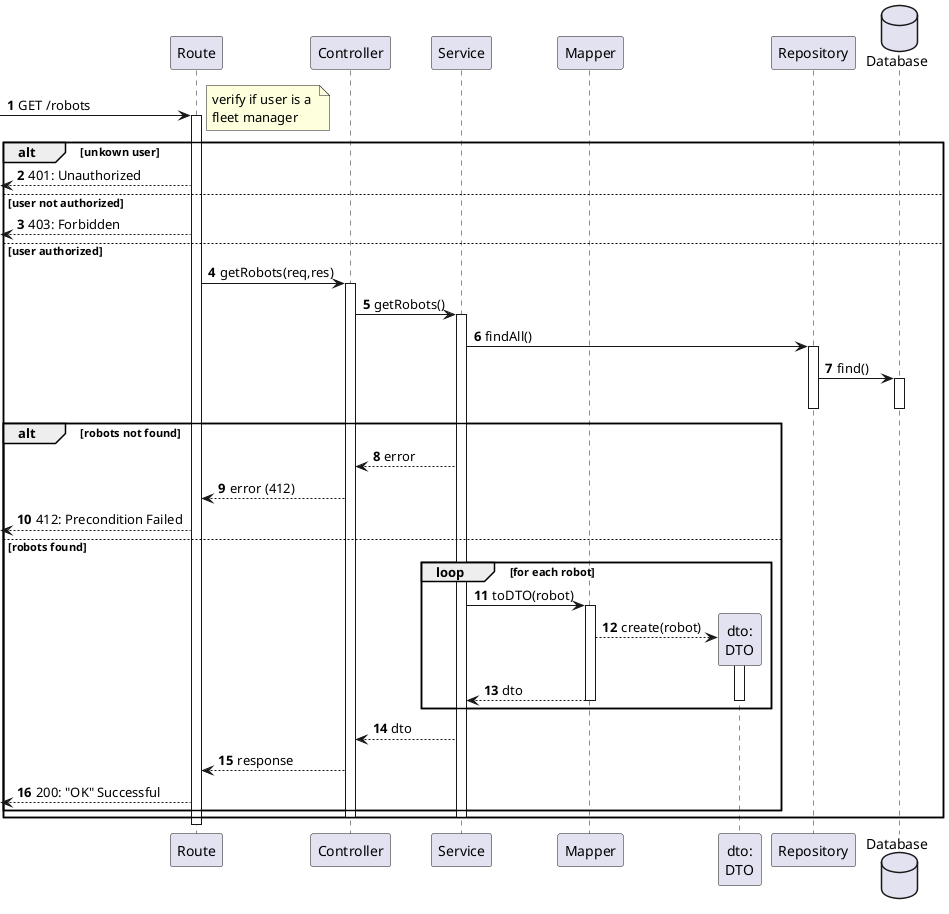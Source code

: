 @startuml
autonumber




participant "Route" as r
participant "Controller" as ctrl
participant "Service" as svc
participant "Mapper" as map
participant "dto:\nDTO" as dto
participant "Repository" as repo
database "Database" as db


[-> r: GET /robots
    activate r
note right : verify if user is a \nfleet manager
    alt unkown user
        [<-- r : 401: Unauthorized
    else user not authorized
        [<-- r : 403: Forbidden
    else user authorized
        r -> ctrl : getRobots(req,res)
        activate ctrl
            ctrl -> svc : getRobots()
            activate svc
                svc -> repo : findAll()
                activate repo
                    repo -> db: find()
                    activate db
                    deactivate db
                deactivate repo

                alt robots not found
                    svc --> ctrl : error
                    ctrl --> r : error (412)
                    [<-- r : 412: Precondition Failed
                else robots found

                loop for each robot

                        svc -> map : toDTO(robot)


                    activate map
                        map --> dto** : create(robot)
                        activate dto
                            map --> svc : dto
                        deactivate dto
                    deactivate map
                end loop
                    svc --> ctrl : dto
                    ctrl --> r : response
                    [<-- r : 200: "OK" Successful
                end
            deactivate svc
        deactivate ctrl
        end
    deactivate r

@enduml

